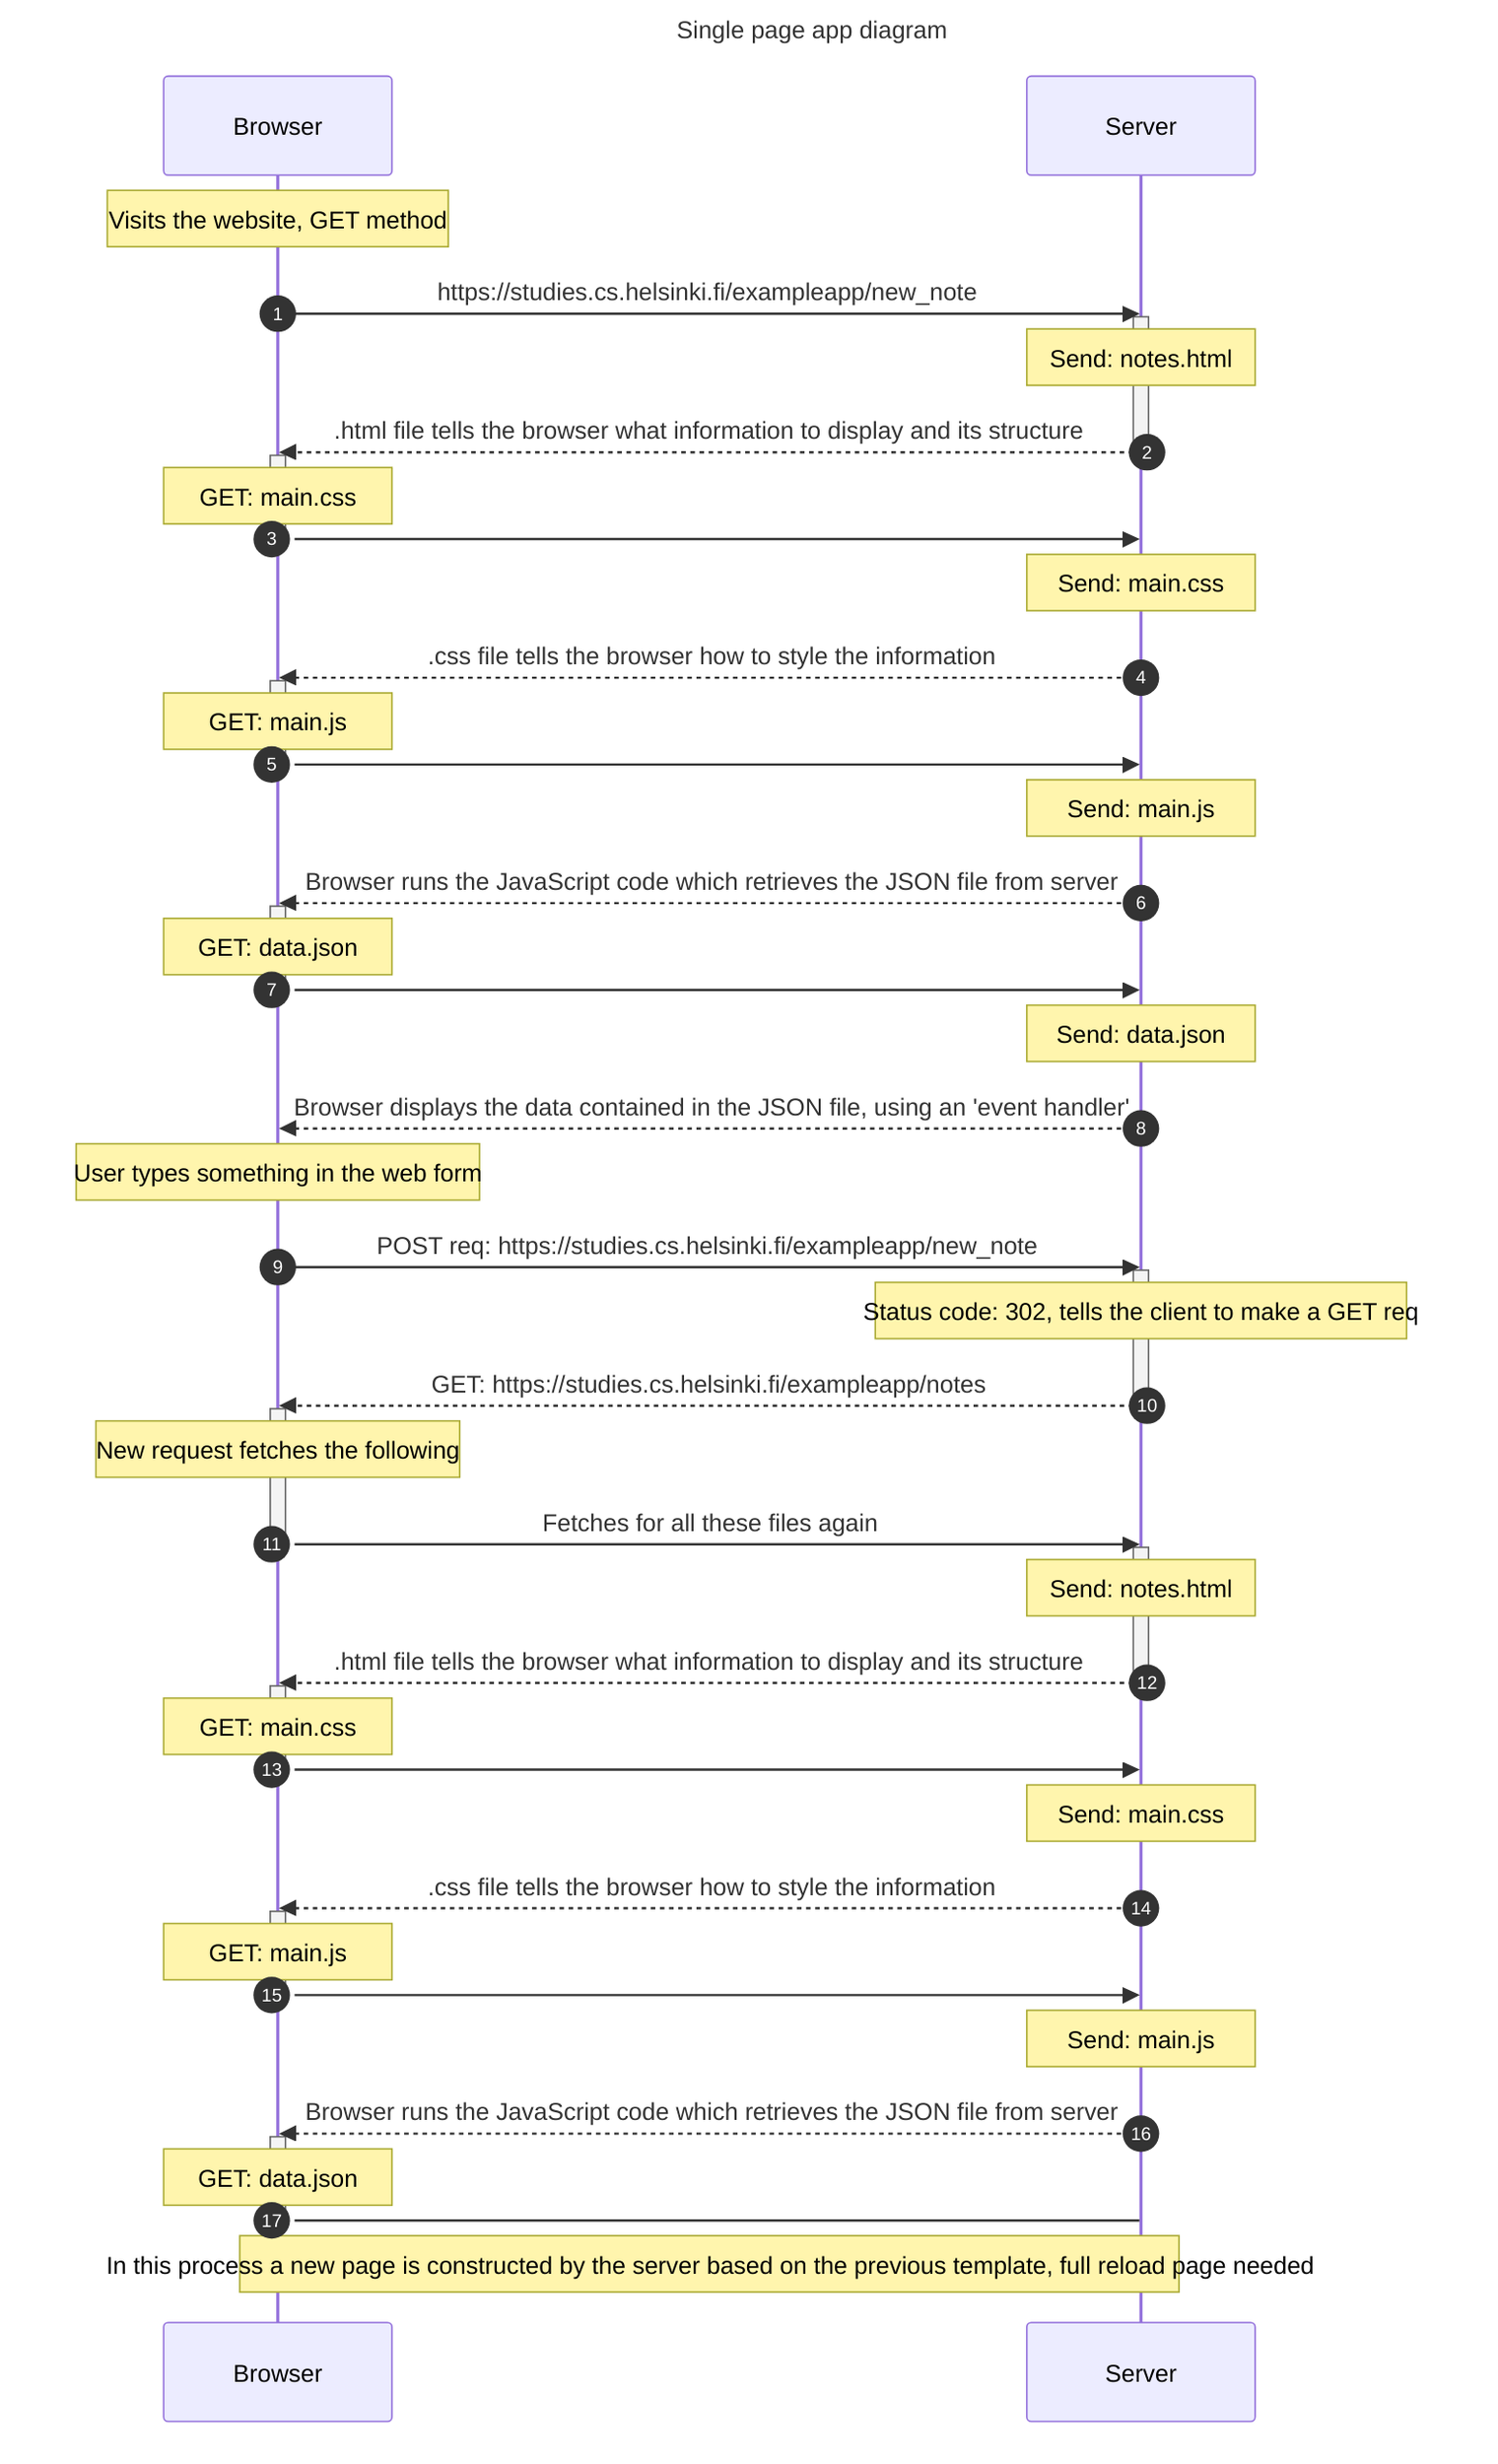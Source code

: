 ---
title: Single page app diagram 
---


sequenceDiagram

    autonumber

    Note over Browser:  Visits the website, GET method 
    Browser->>Server: https://studies.cs.helsinki.fi/exampleapp/new_note

    activate Server
    Note over Server: Send: notes.html
    Server-->>Browser: .html file tells the browser what information to display and its structure
    deactivate Server

    activate Browser 
    Note over Browser: GET: main.css 
    Browser->>Server: 
    deactivate Browser 
    Note over Server: Send: main.css 
    Server-->>Browser: .css file tells the browser how to style the information

    activate Browser 
    Note over Browser: GET: main.js 
    Browser->>Server: 
    deactivate Browser 
    Note over Server: Send: main.js 
    Server-->>Browser: Browser runs the JavaScript code which retrieves the JSON file from server

    activate Browser 
    Note over Browser: GET: data.json 
    Browser->>Server: 
    deactivate Browser 
    Note over Server: Send: data.json
    Server-->>Browser: Browser displays the data contained in the JSON file, using an 'event handler'

    Note over Browser: User types something in the web form 
    Browser->>Server: POST req: https://studies.cs.helsinki.fi/exampleapp/new_note
    activate Server

    Note over Server: Status code: 302, tells the client to make a GET req
    Server-->>Browser: GET: https://studies.cs.helsinki.fi/exampleapp/notes
    deactivate Server

    activate Browser 
    Note over Browser: New request fetches the following
    Browser->>Server: Fetches for all these files again
    deactivate Browser 

    
    activate Server
    Note over Server: Send: notes.html
    Server-->>Browser: .html file tells the browser what information to display and its structure
    deactivate Server

    activate Browser 
    Note over Browser: GET: main.css 
    Browser->>Server: 
    deactivate Browser 
    Note over Server: Send: main.css 
    Server-->>Browser: .css file tells the browser how to style the information

    activate Browser 
    Note over Browser: GET: main.js 
    Browser->>Server: 
    deactivate Browser 
    Note over Server: Send: main.js 
    Server-->>Browser: Browser runs the JavaScript code which retrieves the JSON file from server

    activate Browser 
    Note over Browser: GET: data.json 
    Browser->Server: 
    deactivate Browser 
    
   

 
 Note over Browser, Server: In this process a new page is constructed by the server based on the previous template, full reload page needed